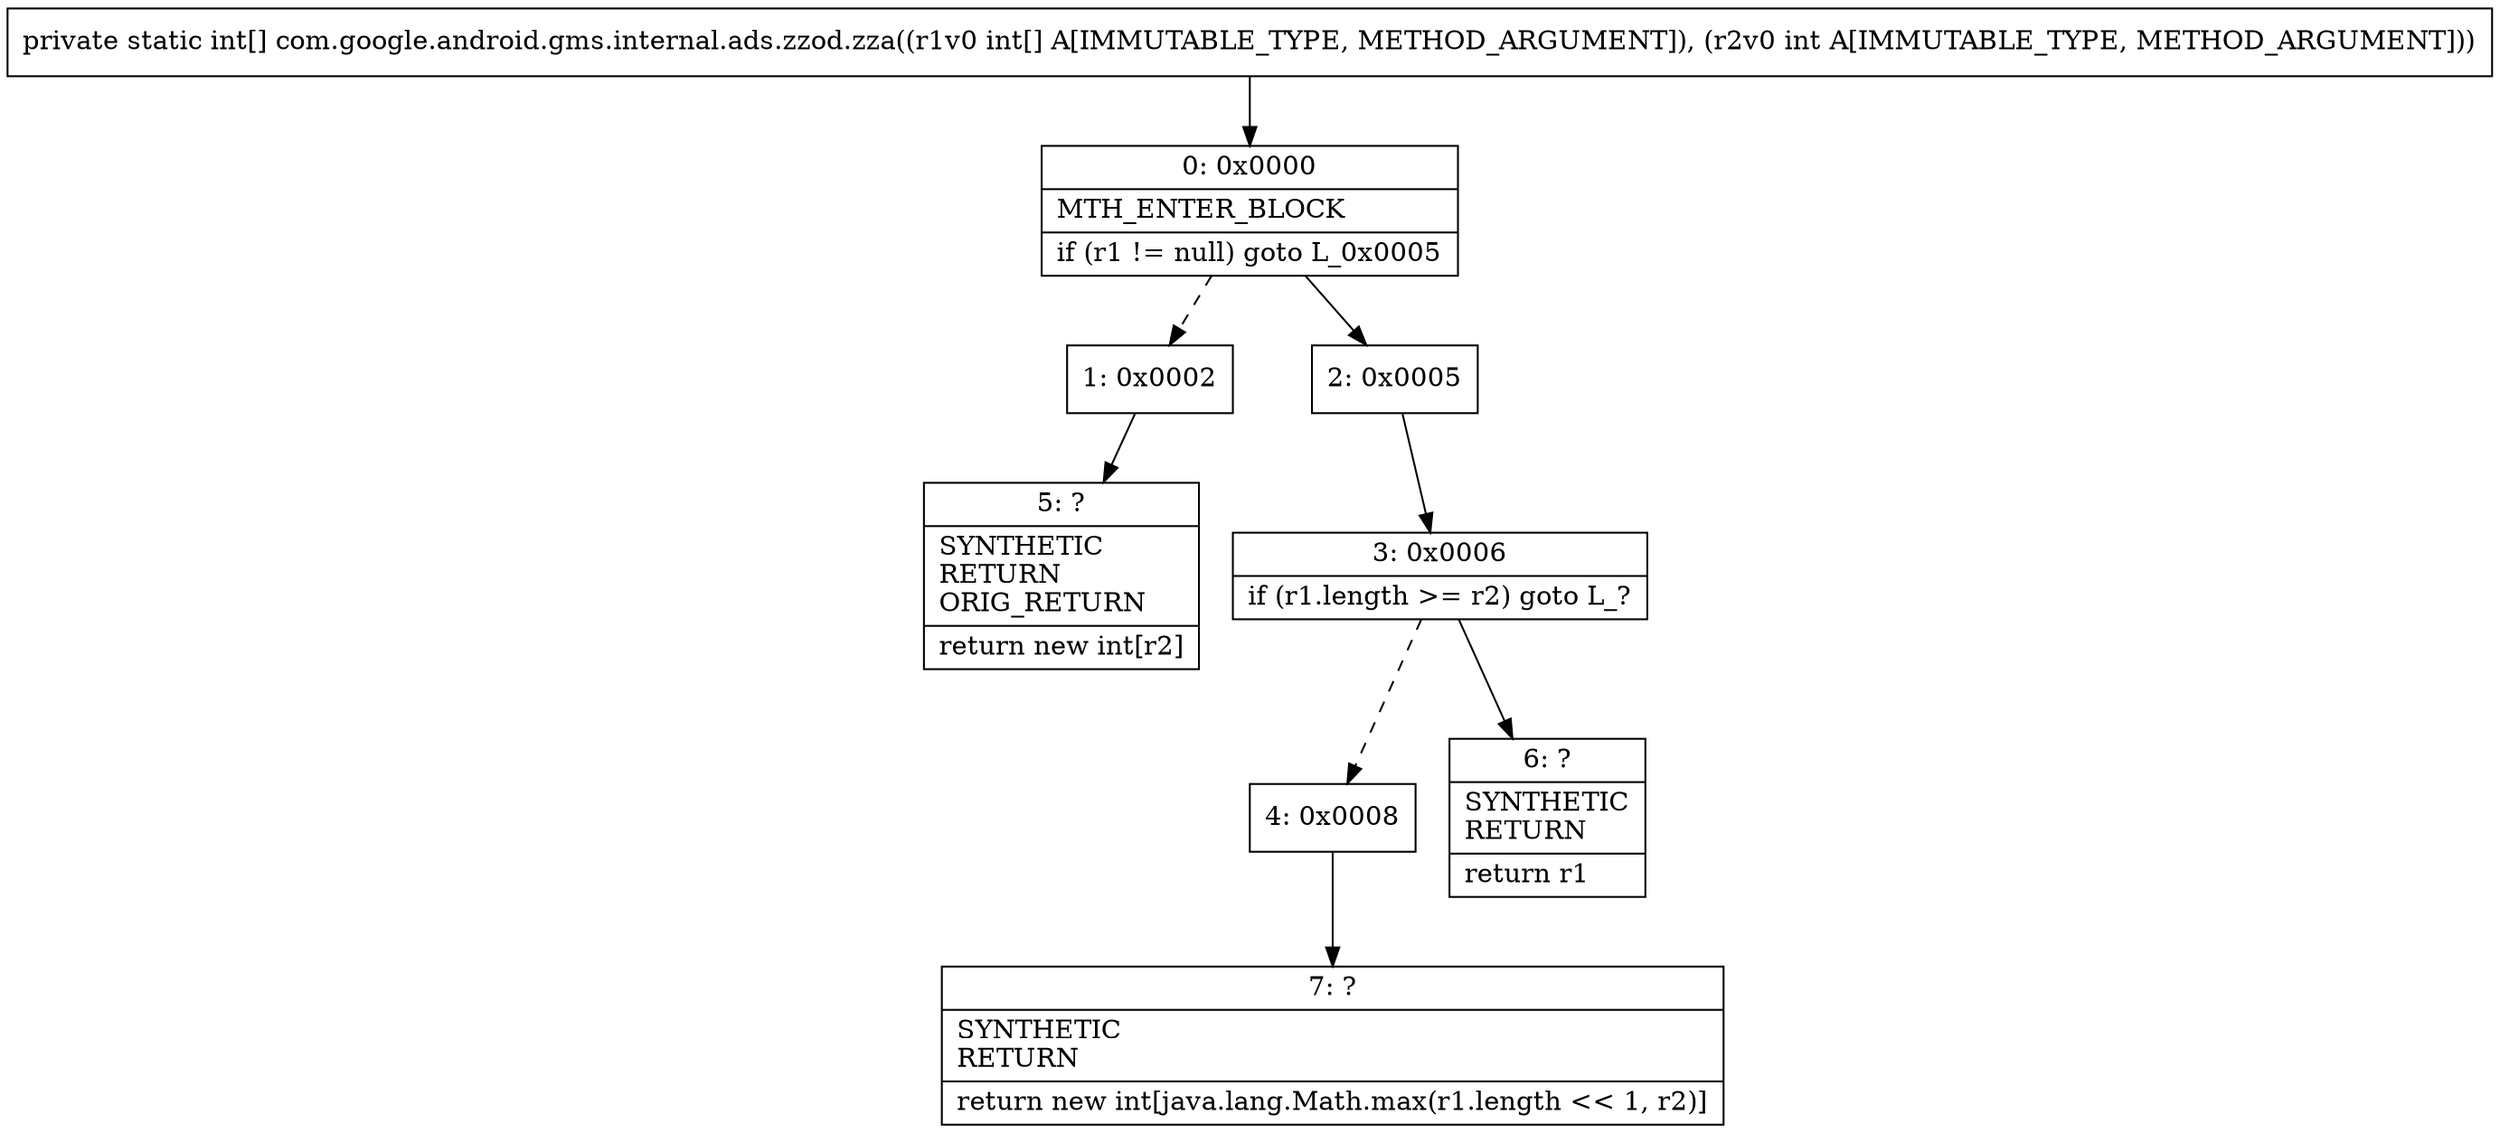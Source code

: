 digraph "CFG forcom.google.android.gms.internal.ads.zzod.zza([II)[I" {
Node_0 [shape=record,label="{0\:\ 0x0000|MTH_ENTER_BLOCK\l|if (r1 != null) goto L_0x0005\l}"];
Node_1 [shape=record,label="{1\:\ 0x0002}"];
Node_2 [shape=record,label="{2\:\ 0x0005}"];
Node_3 [shape=record,label="{3\:\ 0x0006|if (r1.length \>= r2) goto L_?\l}"];
Node_4 [shape=record,label="{4\:\ 0x0008}"];
Node_5 [shape=record,label="{5\:\ ?|SYNTHETIC\lRETURN\lORIG_RETURN\l|return new int[r2]\l}"];
Node_6 [shape=record,label="{6\:\ ?|SYNTHETIC\lRETURN\l|return r1\l}"];
Node_7 [shape=record,label="{7\:\ ?|SYNTHETIC\lRETURN\l|return new int[java.lang.Math.max(r1.length \<\< 1, r2)]\l}"];
MethodNode[shape=record,label="{private static int[] com.google.android.gms.internal.ads.zzod.zza((r1v0 int[] A[IMMUTABLE_TYPE, METHOD_ARGUMENT]), (r2v0 int A[IMMUTABLE_TYPE, METHOD_ARGUMENT])) }"];
MethodNode -> Node_0;
Node_0 -> Node_1[style=dashed];
Node_0 -> Node_2;
Node_1 -> Node_5;
Node_2 -> Node_3;
Node_3 -> Node_4[style=dashed];
Node_3 -> Node_6;
Node_4 -> Node_7;
}

